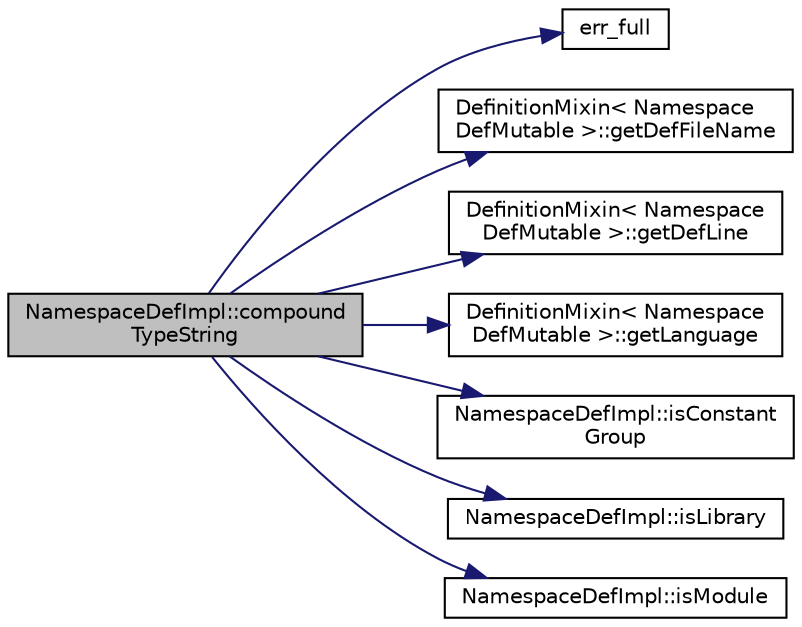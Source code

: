digraph "NamespaceDefImpl::compoundTypeString"
{
 // LATEX_PDF_SIZE
  edge [fontname="Helvetica",fontsize="10",labelfontname="Helvetica",labelfontsize="10"];
  node [fontname="Helvetica",fontsize="10",shape=record];
  rankdir="LR";
  Node1 [label="NamespaceDefImpl::compound\lTypeString",height=0.2,width=0.4,color="black", fillcolor="grey75", style="filled", fontcolor="black",tooltip=" "];
  Node1 -> Node2 [color="midnightblue",fontsize="10",style="solid",fontname="Helvetica"];
  Node2 [label="err_full",height=0.2,width=0.4,color="black", fillcolor="white", style="filled",URL="$message_8cpp.html#a45377f8cd3057206a6b19d65300e7415",tooltip=" "];
  Node1 -> Node3 [color="midnightblue",fontsize="10",style="solid",fontname="Helvetica"];
  Node3 [label="DefinitionMixin\< Namespace\lDefMutable \>::getDefFileName",height=0.2,width=0.4,color="black", fillcolor="white", style="filled",URL="$classDefinitionMixin.html#a1bdb33760e3315cca793401bb3a31843",tooltip=" "];
  Node1 -> Node4 [color="midnightblue",fontsize="10",style="solid",fontname="Helvetica"];
  Node4 [label="DefinitionMixin\< Namespace\lDefMutable \>::getDefLine",height=0.2,width=0.4,color="black", fillcolor="white", style="filled",URL="$classDefinitionMixin.html#ab82c6f708e433f94d7d55cf0582d0776",tooltip=" "];
  Node1 -> Node5 [color="midnightblue",fontsize="10",style="solid",fontname="Helvetica"];
  Node5 [label="DefinitionMixin\< Namespace\lDefMutable \>::getLanguage",height=0.2,width=0.4,color="black", fillcolor="white", style="filled",URL="$classDefinitionMixin.html#a2ec39daf3ce8b2fcbeb38da43e840397",tooltip=" "];
  Node1 -> Node6 [color="midnightblue",fontsize="10",style="solid",fontname="Helvetica"];
  Node6 [label="NamespaceDefImpl::isConstant\lGroup",height=0.2,width=0.4,color="black", fillcolor="white", style="filled",URL="$classNamespaceDefImpl.html#a7f428e26f6a6a0a7a4b2bc274c5fb52f",tooltip=" "];
  Node1 -> Node7 [color="midnightblue",fontsize="10",style="solid",fontname="Helvetica"];
  Node7 [label="NamespaceDefImpl::isLibrary",height=0.2,width=0.4,color="black", fillcolor="white", style="filled",URL="$classNamespaceDefImpl.html#a1a3479735cfbd2a85de6ff21fde3e17d",tooltip=" "];
  Node1 -> Node8 [color="midnightblue",fontsize="10",style="solid",fontname="Helvetica"];
  Node8 [label="NamespaceDefImpl::isModule",height=0.2,width=0.4,color="black", fillcolor="white", style="filled",URL="$classNamespaceDefImpl.html#a32498c27d64e92200dd89c59da8c2226",tooltip=" "];
}
